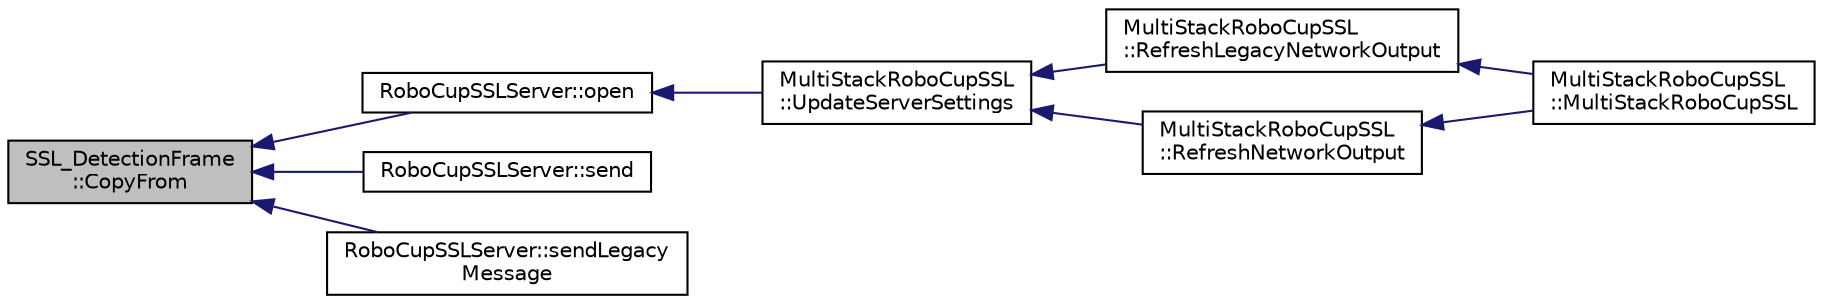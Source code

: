 digraph "SSL_DetectionFrame::CopyFrom"
{
 // INTERACTIVE_SVG=YES
  edge [fontname="Helvetica",fontsize="10",labelfontname="Helvetica",labelfontsize="10"];
  node [fontname="Helvetica",fontsize="10",shape=record];
  rankdir="LR";
  Node1 [label="SSL_DetectionFrame\l::CopyFrom",height=0.2,width=0.4,color="black", fillcolor="grey75", style="filled", fontcolor="black"];
  Node1 -> Node2 [dir="back",color="midnightblue",fontsize="10",style="solid",fontname="Helvetica"];
  Node2 [label="RoboCupSSLServer::open",height=0.2,width=0.4,color="black", fillcolor="white", style="filled",URL="$d7/db4/class_robo_cup_s_s_l_server.html#a0d756331a03344cf43e8988b5d327e10"];
  Node2 -> Node3 [dir="back",color="midnightblue",fontsize="10",style="solid",fontname="Helvetica"];
  Node3 [label="MultiStackRoboCupSSL\l::UpdateServerSettings",height=0.2,width=0.4,color="black", fillcolor="white", style="filled",URL="$d0/d9b/class_multi_stack_robo_cup_s_s_l.html#a56a00cd6cb17f46826ec771388474f5e"];
  Node3 -> Node4 [dir="back",color="midnightblue",fontsize="10",style="solid",fontname="Helvetica"];
  Node4 [label="MultiStackRoboCupSSL\l::RefreshLegacyNetworkOutput",height=0.2,width=0.4,color="black", fillcolor="white", style="filled",URL="$d0/d9b/class_multi_stack_robo_cup_s_s_l.html#a10ecfe58e96f13357abff26a16d77a4d"];
  Node4 -> Node5 [dir="back",color="midnightblue",fontsize="10",style="solid",fontname="Helvetica"];
  Node5 [label="MultiStackRoboCupSSL\l::MultiStackRoboCupSSL",height=0.2,width=0.4,color="black", fillcolor="white", style="filled",URL="$d0/d9b/class_multi_stack_robo_cup_s_s_l.html#a8388b0f1da4deb8131ae7d935117db05"];
  Node3 -> Node6 [dir="back",color="midnightblue",fontsize="10",style="solid",fontname="Helvetica"];
  Node6 [label="MultiStackRoboCupSSL\l::RefreshNetworkOutput",height=0.2,width=0.4,color="black", fillcolor="white", style="filled",URL="$d0/d9b/class_multi_stack_robo_cup_s_s_l.html#a76f62a8929ba82ebf8d5bb610a56d397"];
  Node6 -> Node5 [dir="back",color="midnightblue",fontsize="10",style="solid",fontname="Helvetica"];
  Node1 -> Node7 [dir="back",color="midnightblue",fontsize="10",style="solid",fontname="Helvetica"];
  Node7 [label="RoboCupSSLServer::send",height=0.2,width=0.4,color="black", fillcolor="white", style="filled",URL="$d7/db4/class_robo_cup_s_s_l_server.html#a4ead6b1a983e61b88bb0d2b553ce8758"];
  Node1 -> Node8 [dir="back",color="midnightblue",fontsize="10",style="solid",fontname="Helvetica"];
  Node8 [label="RoboCupSSLServer::sendLegacy\lMessage",height=0.2,width=0.4,color="black", fillcolor="white", style="filled",URL="$d7/db4/class_robo_cup_s_s_l_server.html#a3f1d73a563405149bef6a4ed67c80339"];
}
